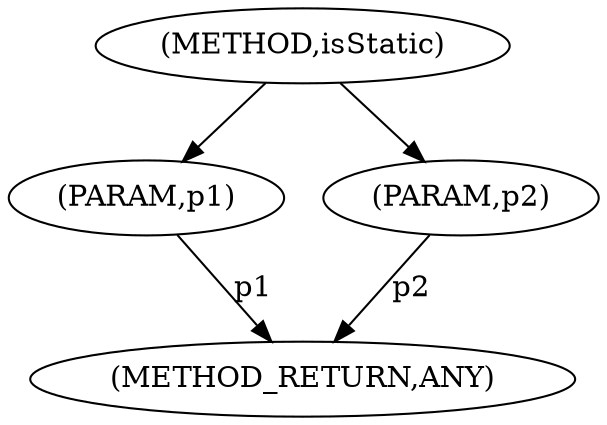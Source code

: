 digraph "isStatic" {  
"5754" [label = <(METHOD,isStatic)> ]
"5758" [label = <(METHOD_RETURN,ANY)> ]
"5755" [label = <(PARAM,p1)> ]
"5756" [label = <(PARAM,p2)> ]
  "5755" -> "5758"  [ label = "p1"] 
  "5756" -> "5758"  [ label = "p2"] 
  "5754" -> "5755" 
  "5754" -> "5756" 
}

